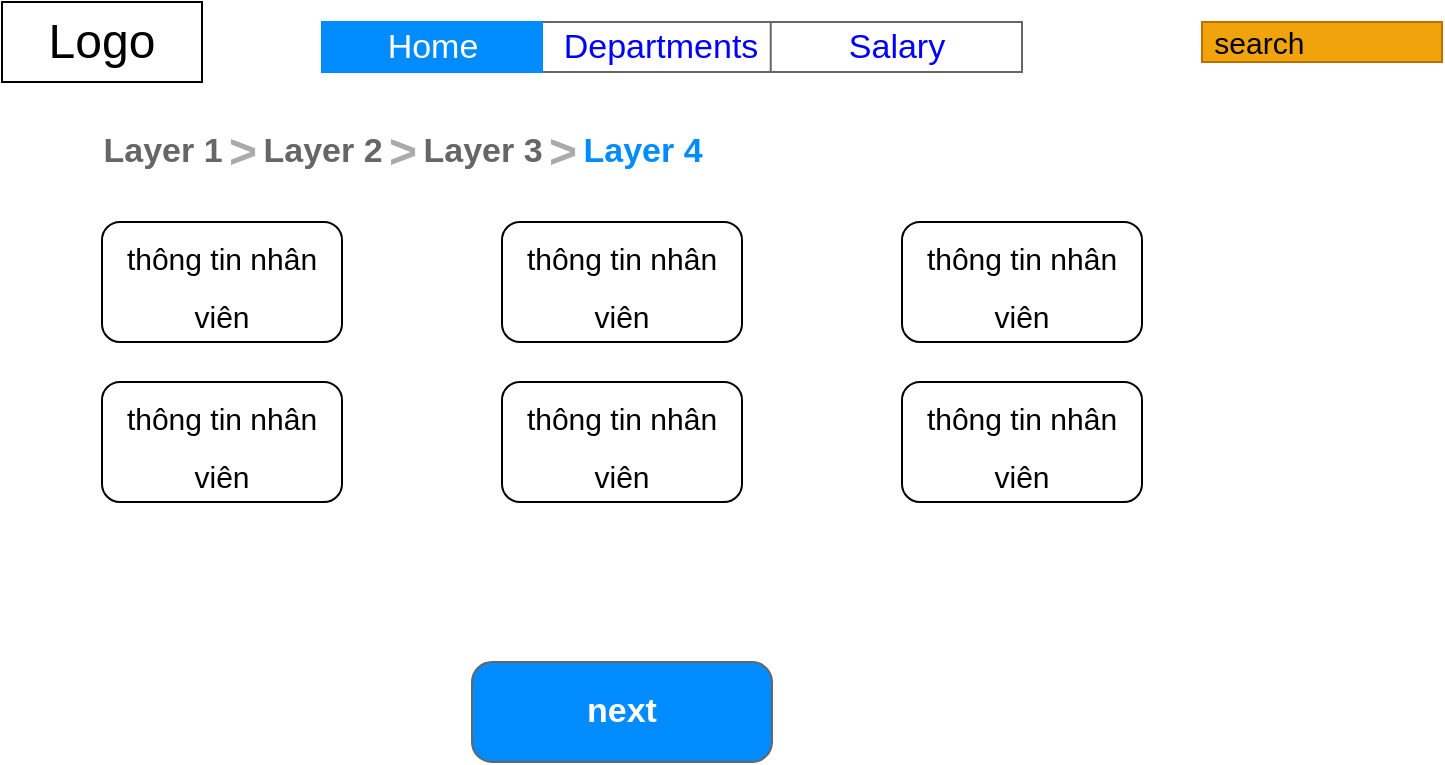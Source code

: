 <mxfile>
    <diagram id="MeBAB6t_dqrryQv9Uune" name="Page-1">
        <mxGraphModel dx="881" dy="609" grid="1" gridSize="10" guides="1" tooltips="1" connect="1" arrows="1" fold="1" page="1" pageScale="1" pageWidth="850" pageHeight="1100" math="0" shadow="0">
            <root>
                <mxCell id="0"/>
                <mxCell id="1" parent="0"/>
                <mxCell id="2" value="&lt;font style=&quot;font-size: 24px&quot;&gt;Logo&lt;/font&gt;" style="rounded=0;whiteSpace=wrap;html=1;" parent="1" vertex="1">
                    <mxGeometry x="30" y="10" width="100" height="40" as="geometry"/>
                </mxCell>
                <mxCell id="11" value="next" style="strokeWidth=1;shadow=0;dashed=0;align=center;html=1;shape=mxgraph.mockup.buttons.button;strokeColor=#666666;fontColor=#ffffff;mainText=;buttonStyle=round;fontSize=17;fontStyle=1;fillColor=#008cff;whiteSpace=wrap;" parent="1" vertex="1">
                    <mxGeometry x="265" y="340" width="150" height="50" as="geometry"/>
                </mxCell>
                <mxCell id="21" value="&lt;font style=&quot;font-size: 15px&quot;&gt;thông tin nhân viên&lt;/font&gt;" style="rounded=1;whiteSpace=wrap;html=1;fontSize=24;" parent="1" vertex="1">
                    <mxGeometry x="80" y="120" width="120" height="60" as="geometry"/>
                </mxCell>
                <mxCell id="22" value="&lt;span style=&quot;font-size: 15px&quot;&gt;thông tin nhân viên&lt;/span&gt;" style="rounded=1;whiteSpace=wrap;html=1;fontSize=24;" parent="1" vertex="1">
                    <mxGeometry x="280" y="120" width="120" height="60" as="geometry"/>
                </mxCell>
                <mxCell id="23" value="&lt;span style=&quot;font-size: 15px&quot;&gt;thông tin nhân viên&lt;/span&gt;" style="rounded=1;whiteSpace=wrap;html=1;fontSize=24;" parent="1" vertex="1">
                    <mxGeometry x="280" y="200" width="120" height="60" as="geometry"/>
                </mxCell>
                <mxCell id="24" value="&lt;span style=&quot;font-size: 15px&quot;&gt;thông tin nhân viên&lt;/span&gt;" style="rounded=1;whiteSpace=wrap;html=1;fontSize=24;" parent="1" vertex="1">
                    <mxGeometry x="80" y="200" width="120" height="60" as="geometry"/>
                </mxCell>
                <mxCell id="25" value="&lt;span style=&quot;font-size: 15px&quot;&gt;thông tin nhân viên&lt;/span&gt;" style="rounded=1;whiteSpace=wrap;html=1;fontSize=24;" parent="1" vertex="1">
                    <mxGeometry x="480" y="120" width="120" height="60" as="geometry"/>
                </mxCell>
                <mxCell id="26" value="&lt;span style=&quot;font-size: 15px&quot;&gt;thông tin nhân viên&lt;/span&gt;" style="rounded=1;whiteSpace=wrap;html=1;fontSize=24;" parent="1" vertex="1">
                    <mxGeometry x="480" y="200" width="120" height="60" as="geometry"/>
                </mxCell>
                <mxCell id="27" value="&amp;nbsp;search" style="rounded=0;whiteSpace=wrap;html=1;fontSize=15;fillColor=#f0a30a;fontColor=#000000;strokeColor=#BD7000;align=left;" parent="1" vertex="1">
                    <mxGeometry x="630" y="20" width="120" height="20" as="geometry"/>
                </mxCell>
                <mxCell id="28" value="Layer 1" style="strokeWidth=1;shadow=0;dashed=0;align=center;html=1;shape=mxgraph.mockup.navigation.anchor;fontSize=17;fontColor=#666666;fontStyle=1;" vertex="1" parent="1">
                    <mxGeometry x="80" y="70" width="60" height="30" as="geometry"/>
                </mxCell>
                <mxCell id="29" value="&gt;" style="strokeWidth=1;shadow=0;dashed=0;align=center;html=1;shape=mxgraph.mockup.navigation.anchor;fontSize=24;fontColor=#aaaaaa;fontStyle=1;" vertex="1" parent="1">
                    <mxGeometry x="140" y="70" width="20" height="30" as="geometry"/>
                </mxCell>
                <mxCell id="30" value="Layer 2" style="strokeWidth=1;shadow=0;dashed=0;align=center;html=1;shape=mxgraph.mockup.navigation.anchor;fontSize=17;fontColor=#666666;fontStyle=1;" vertex="1" parent="1">
                    <mxGeometry x="160" y="70" width="60" height="30" as="geometry"/>
                </mxCell>
                <mxCell id="31" value="&gt;" style="strokeWidth=1;shadow=0;dashed=0;align=center;html=1;shape=mxgraph.mockup.navigation.anchor;fontSize=24;fontColor=#aaaaaa;fontStyle=1;" vertex="1" parent="1">
                    <mxGeometry x="220" y="70" width="20" height="30" as="geometry"/>
                </mxCell>
                <mxCell id="32" value="Layer 3" style="strokeWidth=1;shadow=0;dashed=0;align=center;html=1;shape=mxgraph.mockup.navigation.anchor;fontSize=17;fontColor=#666666;fontStyle=1;" vertex="1" parent="1">
                    <mxGeometry x="240" y="70" width="60" height="30" as="geometry"/>
                </mxCell>
                <mxCell id="33" value="&gt;" style="strokeWidth=1;shadow=0;dashed=0;align=center;html=1;shape=mxgraph.mockup.navigation.anchor;fontSize=24;fontColor=#aaaaaa;fontStyle=1;" vertex="1" parent="1">
                    <mxGeometry x="300" y="70" width="20" height="30" as="geometry"/>
                </mxCell>
                <mxCell id="34" value="Layer 4" style="strokeWidth=1;shadow=0;dashed=0;align=center;html=1;shape=mxgraph.mockup.navigation.anchor;fontSize=17;fontColor=#008cff;fontStyle=1;" vertex="1" parent="1">
                    <mxGeometry x="320" y="70" width="60" height="30" as="geometry"/>
                </mxCell>
                <mxCell id="35" value="" style="strokeWidth=1;shadow=0;dashed=0;align=center;html=1;shape=mxgraph.mockup.text.rrect;rSize=0;strokeColor=#666666;fontSize=15;" vertex="1" parent="1">
                    <mxGeometry x="190" y="20" width="350" height="25" as="geometry"/>
                </mxCell>
                <mxCell id="36" value="Departments" style="strokeColor=inherit;fillColor=inherit;gradientColor=inherit;strokeWidth=1;shadow=0;dashed=0;align=center;html=1;shape=mxgraph.mockup.text.rrect;rSize=0;fontSize=17;fontColor=#0000ff;" vertex="1" parent="35">
                    <mxGeometry x="107.69" width="122.31" height="25" as="geometry"/>
                </mxCell>
                <mxCell id="37" value="Salary" style="strokeColor=inherit;fillColor=inherit;gradientColor=inherit;strokeWidth=1;shadow=0;dashed=0;align=center;html=1;shape=mxgraph.mockup.text.rrect;rSize=0;fontSize=17;fontColor=#0000ff;" vertex="1" parent="35">
                    <mxGeometry x="224.36" width="125.64" height="25" as="geometry"/>
                </mxCell>
                <mxCell id="39" value="Home" style="strokeWidth=1;shadow=0;dashed=0;align=center;html=1;shape=mxgraph.mockup.text.rrect;rSize=0;fontSize=17;fontColor=#ffffff;fillColor=#008cff;strokeColor=#008cff;" vertex="1" parent="35">
                    <mxGeometry width="110" height="25" as="geometry"/>
                </mxCell>
            </root>
        </mxGraphModel>
    </diagram>
</mxfile>